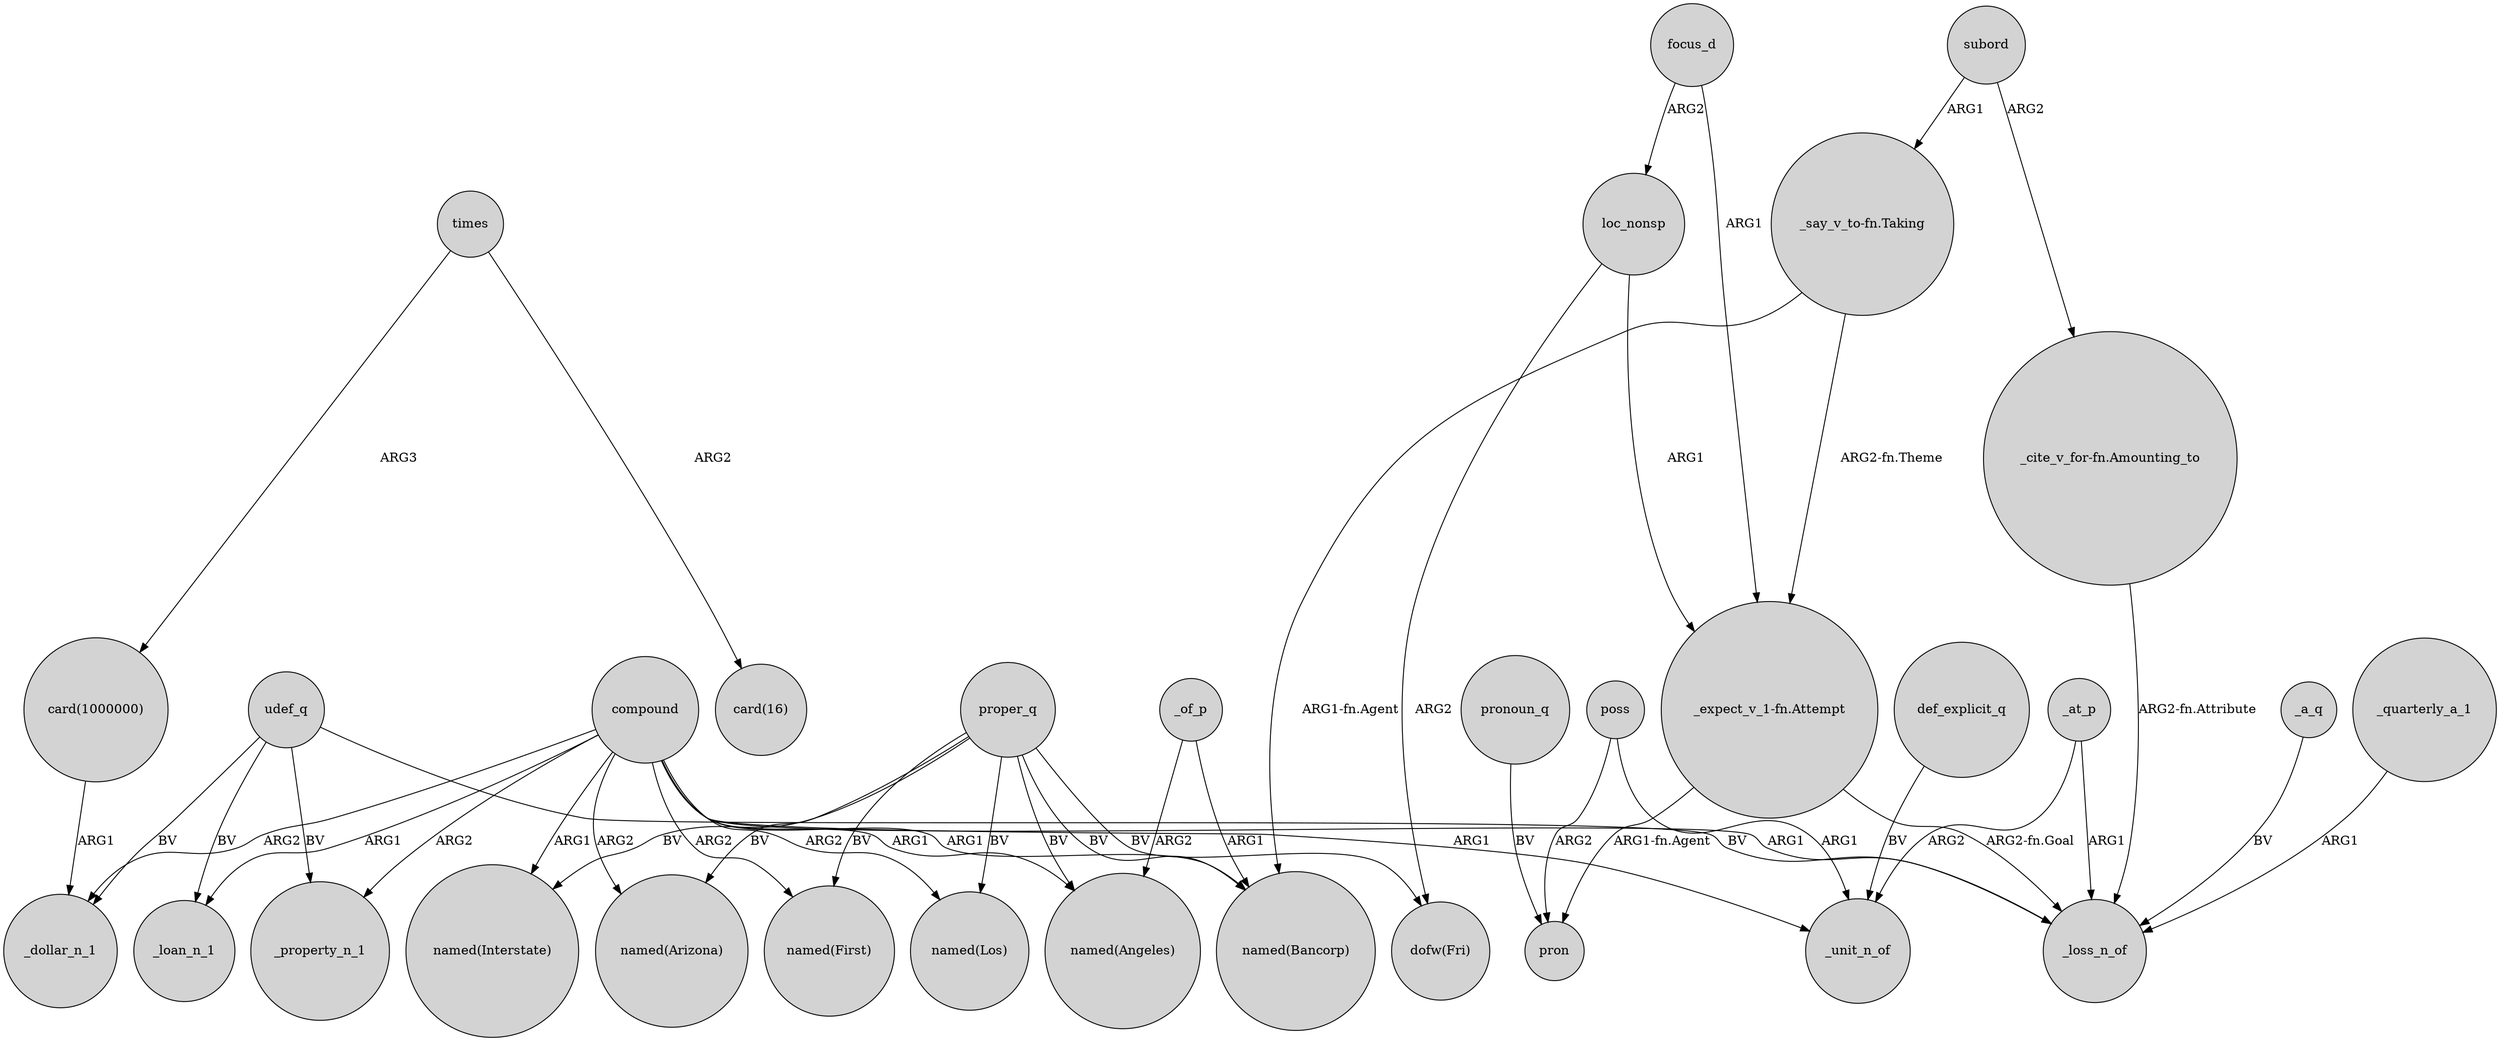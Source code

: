 digraph {
	node [shape=circle style=filled]
	"_cite_v_for-fn.Amounting_to" -> _loss_n_of [label="ARG2-fn.Attribute"]
	compound -> _property_n_1 [label=ARG2]
	_a_q -> _loss_n_of [label=BV]
	proper_q -> "named(Interstate)" [label=BV]
	compound -> "named(Interstate)" [label=ARG1]
	"_expect_v_1-fn.Attempt" -> pron [label="ARG1-fn.Agent"]
	proper_q -> "named(Bancorp)" [label=BV]
	proper_q -> "named(Arizona)" [label=BV]
	proper_q -> "dofw(Fri)" [label=BV]
	subord -> "_cite_v_for-fn.Amounting_to" [label=ARG2]
	_at_p -> _unit_n_of [label=ARG2]
	loc_nonsp -> "dofw(Fri)" [label=ARG2]
	compound -> "named(Bancorp)" [label=ARG1]
	udef_q -> _loan_n_1 [label=BV]
	focus_d -> "_expect_v_1-fn.Attempt" [label=ARG1]
	times -> "card(1000000)" [label=ARG3]
	proper_q -> "named(First)" [label=BV]
	_of_p -> "named(Bancorp)" [label=ARG1]
	compound -> _dollar_n_1 [label=ARG2]
	focus_d -> loc_nonsp [label=ARG2]
	loc_nonsp -> "_expect_v_1-fn.Attempt" [label=ARG1]
	compound -> "named(Los)" [label=ARG2]
	"_expect_v_1-fn.Attempt" -> _loss_n_of [label="ARG2-fn.Goal"]
	pronoun_q -> pron [label=BV]
	subord -> "_say_v_to-fn.Taking" [label=ARG1]
	compound -> "named(First)" [label=ARG2]
	poss -> pron [label=ARG2]
	_of_p -> "named(Angeles)" [label=ARG2]
	def_explicit_q -> _unit_n_of [label=BV]
	compound -> _loss_n_of [label=ARG1]
	compound -> _loan_n_1 [label=ARG1]
	_quarterly_a_1 -> _loss_n_of [label=ARG1]
	udef_q -> _loss_n_of [label=BV]
	udef_q -> _property_n_1 [label=BV]
	compound -> "named(Arizona)" [label=ARG2]
	_at_p -> _loss_n_of [label=ARG1]
	compound -> "named(Angeles)" [label=ARG1]
	udef_q -> _dollar_n_1 [label=BV]
	"card(1000000)" -> _dollar_n_1 [label=ARG1]
	proper_q -> "named(Los)" [label=BV]
	proper_q -> "named(Angeles)" [label=BV]
	"_say_v_to-fn.Taking" -> "named(Bancorp)" [label="ARG1-fn.Agent"]
	poss -> _unit_n_of [label=ARG1]
	compound -> _unit_n_of [label=ARG1]
	times -> "card(16)" [label=ARG2]
	"_say_v_to-fn.Taking" -> "_expect_v_1-fn.Attempt" [label="ARG2-fn.Theme"]
}
